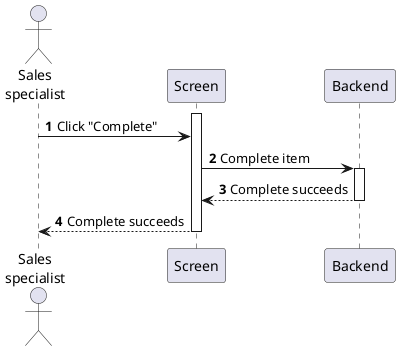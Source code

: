 @startuml sales-order-complete
autonumber

actor "Sales\nspecialist" as a
participant Screen as f
participant Backend as b

activate f
a -> f : Click "Complete"
f -> b : Complete item
activate b
return Complete succeeds
f --> a : Complete succeeds
deactivate f
@enduml
